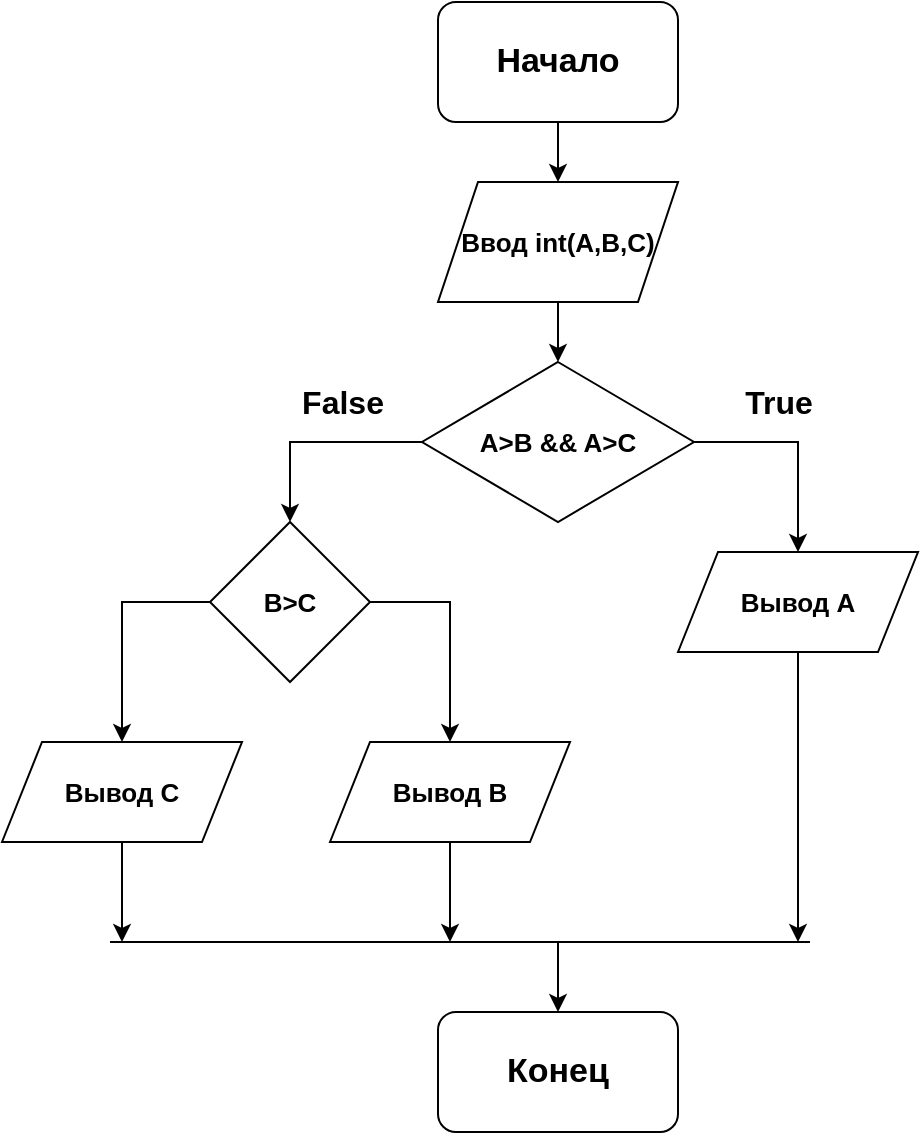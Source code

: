 <mxfile version="16.6.4" type="github"><diagram id="LOfc9UI5aa5d6zo29CbN" name="Page-1"><mxGraphModel dx="1243" dy="671" grid="1" gridSize="10" guides="1" tooltips="1" connect="1" arrows="1" fold="1" page="1" pageScale="1" pageWidth="827" pageHeight="1169" math="0" shadow="0"><root><mxCell id="0"/><mxCell id="1" parent="0"/><mxCell id="iBf0yhANtq8RKDCiaIn0-4" style="edgeStyle=orthogonalEdgeStyle;rounded=0;orthogonalLoop=1;jettySize=auto;html=1;fontStyle=1;fontSize=13;" edge="1" parent="1" source="iBf0yhANtq8RKDCiaIn0-1" target="iBf0yhANtq8RKDCiaIn0-3"><mxGeometry relative="1" as="geometry"/></mxCell><mxCell id="iBf0yhANtq8RKDCiaIn0-1" value="Начало" style="rounded=1;whiteSpace=wrap;html=1;fontStyle=1;fontSize=17;" vertex="1" parent="1"><mxGeometry x="354" y="50" width="120" height="60" as="geometry"/></mxCell><mxCell id="iBf0yhANtq8RKDCiaIn0-6" style="edgeStyle=orthogonalEdgeStyle;rounded=0;orthogonalLoop=1;jettySize=auto;html=1;entryX=0.5;entryY=0;entryDx=0;entryDy=0;fontStyle=1;fontSize=13;" edge="1" parent="1" source="iBf0yhANtq8RKDCiaIn0-3" target="iBf0yhANtq8RKDCiaIn0-5"><mxGeometry relative="1" as="geometry"/></mxCell><mxCell id="iBf0yhANtq8RKDCiaIn0-3" value="Ввод int(A,B,C)" style="shape=parallelogram;perimeter=parallelogramPerimeter;whiteSpace=wrap;html=1;fixedSize=1;fontStyle=1;fontSize=13;" vertex="1" parent="1"><mxGeometry x="354" y="140" width="120" height="60" as="geometry"/></mxCell><mxCell id="iBf0yhANtq8RKDCiaIn0-20" style="edgeStyle=orthogonalEdgeStyle;rounded=0;orthogonalLoop=1;jettySize=auto;html=1;entryX=0.5;entryY=0;entryDx=0;entryDy=0;fontSize=13;fontStyle=1" edge="1" parent="1" source="iBf0yhANtq8RKDCiaIn0-5" target="iBf0yhANtq8RKDCiaIn0-18"><mxGeometry relative="1" as="geometry"><Array as="points"><mxPoint x="534" y="270"/></Array></mxGeometry></mxCell><mxCell id="iBf0yhANtq8RKDCiaIn0-22" style="edgeStyle=orthogonalEdgeStyle;rounded=0;orthogonalLoop=1;jettySize=auto;html=1;entryX=0.5;entryY=0;entryDx=0;entryDy=0;fontSize=13;fontStyle=1" edge="1" parent="1" source="iBf0yhANtq8RKDCiaIn0-5" target="iBf0yhANtq8RKDCiaIn0-21"><mxGeometry relative="1" as="geometry"><Array as="points"><mxPoint x="280" y="270"/></Array></mxGeometry></mxCell><mxCell id="iBf0yhANtq8RKDCiaIn0-5" value="A&amp;gt;B &amp;amp;&amp;amp; A&amp;gt;C" style="rhombus;whiteSpace=wrap;html=1;fontStyle=1;fontSize=13;" vertex="1" parent="1"><mxGeometry x="346" y="230" width="136" height="80" as="geometry"/></mxCell><mxCell id="iBf0yhANtq8RKDCiaIn0-11" value="&lt;font style=&quot;font-size: 16px;&quot;&gt;True&lt;/font&gt;" style="text;strokeColor=none;fillColor=none;html=1;fontSize=16;fontStyle=1;verticalAlign=middle;align=center;" vertex="1" parent="1"><mxGeometry x="474" y="230" width="100" height="40" as="geometry"/></mxCell><mxCell id="iBf0yhANtq8RKDCiaIn0-12" value="&lt;font style=&quot;font-size: 16px;&quot;&gt;False&lt;/font&gt;" style="text;strokeColor=none;fillColor=none;html=1;fontSize=16;fontStyle=1;verticalAlign=middle;align=center;" vertex="1" parent="1"><mxGeometry x="256" y="230" width="100" height="40" as="geometry"/></mxCell><mxCell id="iBf0yhANtq8RKDCiaIn0-32" style="edgeStyle=orthogonalEdgeStyle;rounded=0;orthogonalLoop=1;jettySize=auto;html=1;fontSize=13;fontStyle=1" edge="1" parent="1" source="iBf0yhANtq8RKDCiaIn0-18"><mxGeometry relative="1" as="geometry"><mxPoint x="534" y="520" as="targetPoint"/></mxGeometry></mxCell><mxCell id="iBf0yhANtq8RKDCiaIn0-18" value="Вывод А" style="shape=parallelogram;perimeter=parallelogramPerimeter;whiteSpace=wrap;html=1;fixedSize=1;fontSize=13;fontStyle=1" vertex="1" parent="1"><mxGeometry x="474" y="325" width="120" height="50" as="geometry"/></mxCell><mxCell id="iBf0yhANtq8RKDCiaIn0-25" style="edgeStyle=orthogonalEdgeStyle;rounded=0;orthogonalLoop=1;jettySize=auto;html=1;entryX=0.5;entryY=0;entryDx=0;entryDy=0;fontSize=13;fontStyle=1" edge="1" parent="1" source="iBf0yhANtq8RKDCiaIn0-21" target="iBf0yhANtq8RKDCiaIn0-24"><mxGeometry relative="1" as="geometry"><Array as="points"><mxPoint x="360" y="350"/></Array></mxGeometry></mxCell><mxCell id="iBf0yhANtq8RKDCiaIn0-26" style="edgeStyle=orthogonalEdgeStyle;rounded=0;orthogonalLoop=1;jettySize=auto;html=1;entryX=0.5;entryY=0;entryDx=0;entryDy=0;fontSize=13;fontStyle=1" edge="1" parent="1" source="iBf0yhANtq8RKDCiaIn0-21" target="iBf0yhANtq8RKDCiaIn0-23"><mxGeometry relative="1" as="geometry"><Array as="points"><mxPoint x="196" y="350"/></Array></mxGeometry></mxCell><mxCell id="iBf0yhANtq8RKDCiaIn0-21" value="B&amp;gt;C" style="rhombus;whiteSpace=wrap;html=1;fontSize=13;fontStyle=1" vertex="1" parent="1"><mxGeometry x="240" y="310" width="80" height="80" as="geometry"/></mxCell><mxCell id="iBf0yhANtq8RKDCiaIn0-33" style="edgeStyle=orthogonalEdgeStyle;rounded=0;orthogonalLoop=1;jettySize=auto;html=1;fontSize=13;fontStyle=1" edge="1" parent="1" source="iBf0yhANtq8RKDCiaIn0-23"><mxGeometry relative="1" as="geometry"><mxPoint x="196" y="520" as="targetPoint"/></mxGeometry></mxCell><mxCell id="iBf0yhANtq8RKDCiaIn0-23" value="Вывод С" style="shape=parallelogram;perimeter=parallelogramPerimeter;whiteSpace=wrap;html=1;fixedSize=1;fontSize=13;fontStyle=1" vertex="1" parent="1"><mxGeometry x="136" y="420" width="120" height="50" as="geometry"/></mxCell><mxCell id="iBf0yhANtq8RKDCiaIn0-29" style="edgeStyle=orthogonalEdgeStyle;rounded=0;orthogonalLoop=1;jettySize=auto;html=1;fontSize=13;fontStyle=1" edge="1" parent="1" source="iBf0yhANtq8RKDCiaIn0-24"><mxGeometry relative="1" as="geometry"><mxPoint x="360" y="520" as="targetPoint"/></mxGeometry></mxCell><mxCell id="iBf0yhANtq8RKDCiaIn0-24" value="Вывод В" style="shape=parallelogram;perimeter=parallelogramPerimeter;whiteSpace=wrap;html=1;fixedSize=1;fontSize=13;fontStyle=1" vertex="1" parent="1"><mxGeometry x="300" y="420" width="120" height="50" as="geometry"/></mxCell><mxCell id="iBf0yhANtq8RKDCiaIn0-27" value="Конец" style="rounded=1;whiteSpace=wrap;html=1;fontSize=17;fontStyle=1" vertex="1" parent="1"><mxGeometry x="354" y="555" width="120" height="60" as="geometry"/></mxCell><mxCell id="iBf0yhANtq8RKDCiaIn0-31" value="" style="endArrow=none;html=1;rounded=0;fontSize=13;fontStyle=1" edge="1" parent="1"><mxGeometry width="50" height="50" relative="1" as="geometry"><mxPoint x="190" y="520" as="sourcePoint"/><mxPoint x="540" y="520" as="targetPoint"/></mxGeometry></mxCell><mxCell id="iBf0yhANtq8RKDCiaIn0-34" value="" style="endArrow=classic;html=1;rounded=0;fontSize=13;entryX=0.5;entryY=0;entryDx=0;entryDy=0;fontStyle=1" edge="1" parent="1" target="iBf0yhANtq8RKDCiaIn0-27"><mxGeometry width="50" height="50" relative="1" as="geometry"><mxPoint x="414" y="520" as="sourcePoint"/><mxPoint x="440" y="320" as="targetPoint"/></mxGeometry></mxCell></root></mxGraphModel></diagram></mxfile>